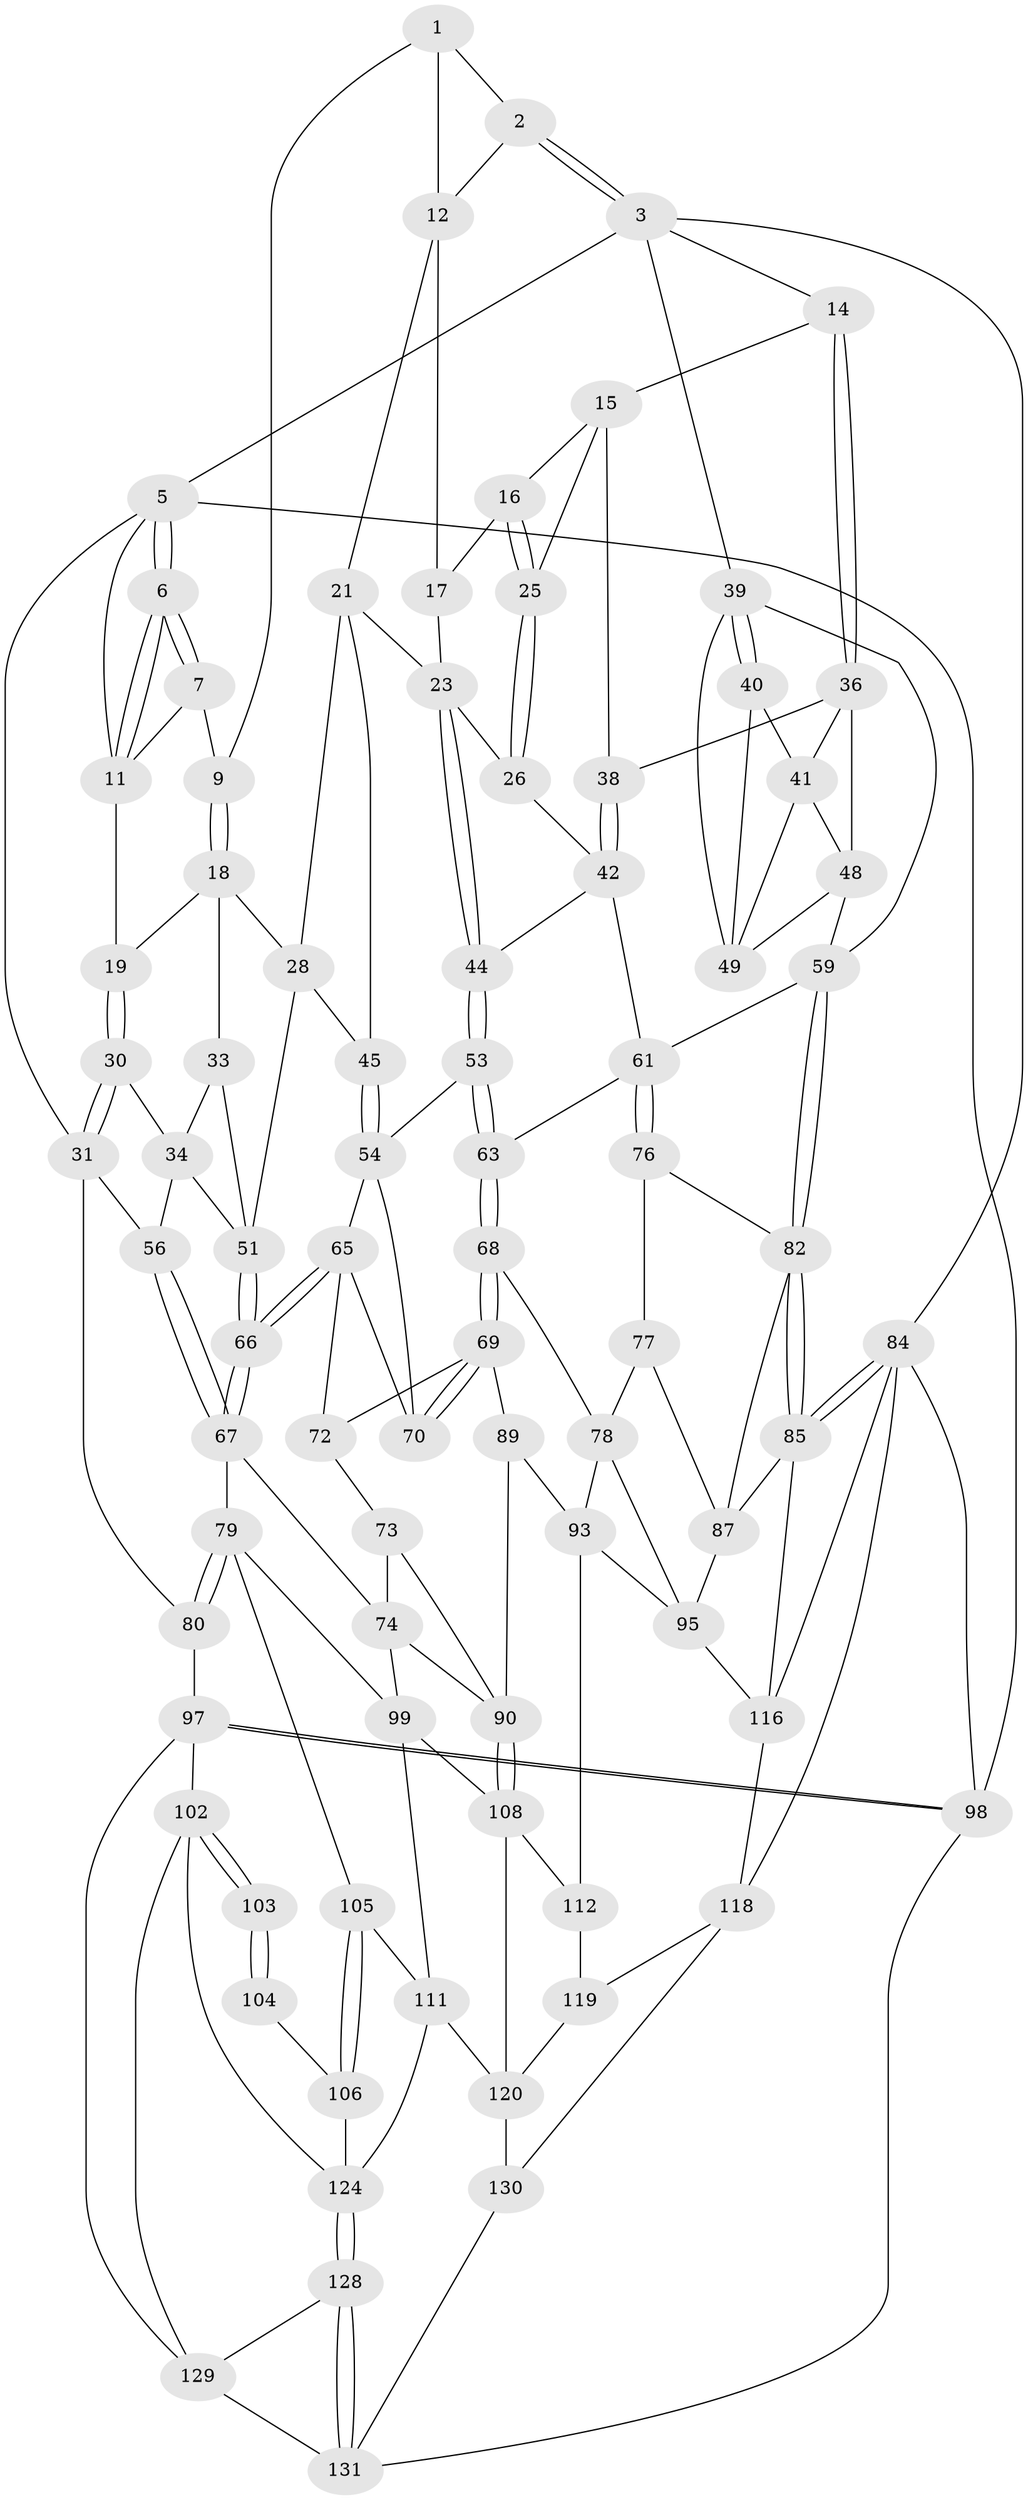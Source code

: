 // Generated by graph-tools (version 1.1) at 2025/52/02/27/25 19:52:38]
// undirected, 83 vertices, 183 edges
graph export_dot {
graph [start="1"]
  node [color=gray90,style=filled];
  1 [pos="+0.3129708450458571+0",super="+8"];
  2 [pos="+0.5655466841667055+0"];
  3 [pos="+1+0",super="+4"];
  5 [pos="+0+0",super="+27"];
  6 [pos="+0+0"];
  7 [pos="+0.07795403089855736+0",super="+10"];
  9 [pos="+0.26950175301638984+0.12806757811312378"];
  11 [pos="+0.11789442836231032+0.09645678328131653",super="+20"];
  12 [pos="+0.5556964390130269+0",super="+13"];
  14 [pos="+0.7768567957659775+0.18160955869723389"];
  15 [pos="+0.7682438025668853+0.1840319469049167",super="+35"];
  16 [pos="+0.6495753784084285+0.15259427936070757"];
  17 [pos="+0.5417948928046247+0.07665532916693579"];
  18 [pos="+0.24649218502155376+0.14362952920877786",super="+29"];
  19 [pos="+0.14788318658707217+0.1815147510664183"];
  21 [pos="+0.4094706802529628+0.20642181259993717",super="+22"];
  23 [pos="+0.4658334768019578+0.19181665786977692",super="+24"];
  25 [pos="+0.6317583309379107+0.2745129450741849"];
  26 [pos="+0.61925002571031+0.2827715951812578"];
  28 [pos="+0.28733020286093985+0.2856745313670455",super="+46"];
  30 [pos="+0.13835318771912025+0.19982204748514537"];
  31 [pos="+0+0.34382078619618217",super="+32"];
  33 [pos="+0.23576738496021526+0.31442493301613783"];
  34 [pos="+0.18906451400105356+0.2960634531390034",super="+55"];
  36 [pos="+0.8073567662333664+0.22549842759523833",super="+37"];
  38 [pos="+0.740321667597894+0.40260985365727814"];
  39 [pos="+1+0",super="+58"];
  40 [pos="+0.9275069343130784+0.2519069083417272"];
  41 [pos="+0.8895299521301026+0.2743169452275749",super="+47"];
  42 [pos="+0.7366411424124943+0.41211537225616385",super="+43"];
  44 [pos="+0.5628810794887271+0.38033179975458264"];
  45 [pos="+0.4104399929427772+0.35172562619216496"];
  48 [pos="+0.816127799542676+0.3513833968176517",super="+57"];
  49 [pos="+1+0.34455975779214004",super="+50"];
  51 [pos="+0.2910681498278988+0.4656340695286891",super="+52"];
  53 [pos="+0.5523528463967387+0.393496825473859"];
  54 [pos="+0.5092407072425497+0.41760909502198806",super="+64"];
  56 [pos="+0.0706175830267944+0.3822546386709478"];
  59 [pos="+1+0.5263645857166613",super="+60"];
  61 [pos="+0.8101211049154198+0.49680752260133265",super="+62"];
  63 [pos="+0.6612502213004539+0.511285958545199"];
  65 [pos="+0.38190538451188644+0.5026522106981743",super="+71"];
  66 [pos="+0.2893156238945732+0.4771362122477423"];
  67 [pos="+0.23568032397619237+0.5497425584561971",super="+75"];
  68 [pos="+0.6099173425812422+0.5733547200399594"];
  69 [pos="+0.5714270709323602+0.5763883743224701",super="+86"];
  70 [pos="+0.535502789144322+0.5395955066320374"];
  72 [pos="+0.4229712658601508+0.6196884003444103"];
  73 [pos="+0.39120487010891597+0.6247729502358286"];
  74 [pos="+0.35333532284131935+0.6229293584066573",super="+96"];
  76 [pos="+0.8159915731455616+0.5131250673186409"];
  77 [pos="+0.726861242055348+0.6146301181282402"];
  78 [pos="+0.6117572241543885+0.5756147908342265",super="+92"];
  79 [pos="+0.17903108782713376+0.6365459311297831",super="+100"];
  80 [pos="+0.062215739257976396+0.6211811277507032",super="+81"];
  82 [pos="+1+0.6309266542852975",super="+83"];
  84 [pos="+1+1",super="+127"];
  85 [pos="+1+0.6569644388418867",super="+115"];
  87 [pos="+0.8033642968522983+0.7354561931844046",super="+88"];
  89 [pos="+0.5000911892983932+0.7175668526858869"];
  90 [pos="+0.4383276931318357+0.7533942107331031",super="+91"];
  93 [pos="+0.630527403010964+0.7622719013608737",super="+94"];
  95 [pos="+0.7560629508779115+0.7375486201411696",super="+114"];
  97 [pos="+0+0.9600695997382352",super="+101"];
  98 [pos="+0+1"];
  99 [pos="+0.3682975450121904+0.7501779118572754",super="+110"];
  102 [pos="+0+0.8925299039377506",super="+126"];
  103 [pos="+0+0.8710774199733073"];
  104 [pos="+0.03188958333284461+0.7505596181488556",super="+107"];
  105 [pos="+0.18469261844715348+0.6668888212194313"];
  106 [pos="+0.13149660462197946+0.8274053000978753"];
  108 [pos="+0.4358465487251944+0.831938084457125",super="+109"];
  111 [pos="+0.29443293837906553+0.8444015337352786",super="+121"];
  112 [pos="+0.5817567931818021+0.8173311674117095",super="+113"];
  116 [pos="+0.8699569064955068+0.937243998707706",super="+117"];
  118 [pos="+0.663570688403234+0.9241366860709631",super="+132"];
  119 [pos="+0.5975317859362017+0.8646789999665854",super="+122"];
  120 [pos="+0.3593942993603672+0.9587820597208406",super="+123"];
  124 [pos="+0.23547134429551966+0.9099002740924047",super="+125"];
  128 [pos="+0.21850534148888237+0.9498033166356538"];
  129 [pos="+0.1143523902603935+0.9624280114231477",super="+133"];
  130 [pos="+0.46566875263559854+1"];
  131 [pos="+0.21098070512827044+1",super="+134"];
  1 -- 2;
  1 -- 9;
  1 -- 12;
  2 -- 3;
  2 -- 3;
  2 -- 12;
  3 -- 14;
  3 -- 84;
  3 -- 5;
  3 -- 39;
  5 -- 6;
  5 -- 6;
  5 -- 98;
  5 -- 31;
  5 -- 11;
  6 -- 7;
  6 -- 7;
  6 -- 11;
  6 -- 11;
  7 -- 9;
  7 -- 11;
  9 -- 18;
  9 -- 18;
  11 -- 19;
  12 -- 17;
  12 -- 21;
  14 -- 15;
  14 -- 36;
  14 -- 36;
  15 -- 16;
  15 -- 25;
  15 -- 38;
  16 -- 17;
  16 -- 25;
  16 -- 25;
  17 -- 23;
  18 -- 19;
  18 -- 33;
  18 -- 28;
  19 -- 30;
  19 -- 30;
  21 -- 28;
  21 -- 45;
  21 -- 23;
  23 -- 44;
  23 -- 44;
  23 -- 26;
  25 -- 26;
  25 -- 26;
  26 -- 42;
  28 -- 51;
  28 -- 45;
  30 -- 31;
  30 -- 31;
  30 -- 34;
  31 -- 56;
  31 -- 80;
  33 -- 34;
  33 -- 51;
  34 -- 56;
  34 -- 51;
  36 -- 41;
  36 -- 48;
  36 -- 38;
  38 -- 42;
  38 -- 42;
  39 -- 40;
  39 -- 40;
  39 -- 49;
  39 -- 59;
  40 -- 41;
  40 -- 49;
  41 -- 48;
  41 -- 49;
  42 -- 44;
  42 -- 61;
  44 -- 53;
  44 -- 53;
  45 -- 54;
  45 -- 54;
  48 -- 49;
  48 -- 59;
  51 -- 66;
  51 -- 66;
  53 -- 54;
  53 -- 63;
  53 -- 63;
  54 -- 65;
  54 -- 70;
  56 -- 67;
  56 -- 67;
  59 -- 82;
  59 -- 82;
  59 -- 61;
  61 -- 76;
  61 -- 76;
  61 -- 63;
  63 -- 68;
  63 -- 68;
  65 -- 66;
  65 -- 66;
  65 -- 72;
  65 -- 70;
  66 -- 67;
  66 -- 67;
  67 -- 74;
  67 -- 79;
  68 -- 69;
  68 -- 69;
  68 -- 78;
  69 -- 70;
  69 -- 70;
  69 -- 72;
  69 -- 89;
  72 -- 73;
  73 -- 74;
  73 -- 90;
  74 -- 99;
  74 -- 90;
  76 -- 77;
  76 -- 82;
  77 -- 78;
  77 -- 87;
  78 -- 93;
  78 -- 95;
  79 -- 80;
  79 -- 80;
  79 -- 105;
  79 -- 99;
  80 -- 97;
  82 -- 85;
  82 -- 85;
  82 -- 87;
  84 -- 85;
  84 -- 85;
  84 -- 98;
  84 -- 116;
  84 -- 118;
  85 -- 116;
  85 -- 87;
  87 -- 95;
  89 -- 90;
  89 -- 93;
  90 -- 108;
  90 -- 108;
  93 -- 112;
  93 -- 95;
  95 -- 116;
  97 -- 98;
  97 -- 98;
  97 -- 102;
  97 -- 129;
  98 -- 131;
  99 -- 111;
  99 -- 108;
  102 -- 103;
  102 -- 103;
  102 -- 129;
  102 -- 124;
  103 -- 104 [weight=2];
  103 -- 104;
  104 -- 106;
  105 -- 106;
  105 -- 106;
  105 -- 111;
  106 -- 124;
  108 -- 112;
  108 -- 120;
  111 -- 120;
  111 -- 124;
  112 -- 119 [weight=2];
  116 -- 118;
  118 -- 119;
  118 -- 130;
  119 -- 120;
  120 -- 130;
  124 -- 128;
  124 -- 128;
  128 -- 129;
  128 -- 131;
  128 -- 131;
  129 -- 131;
  130 -- 131;
}
